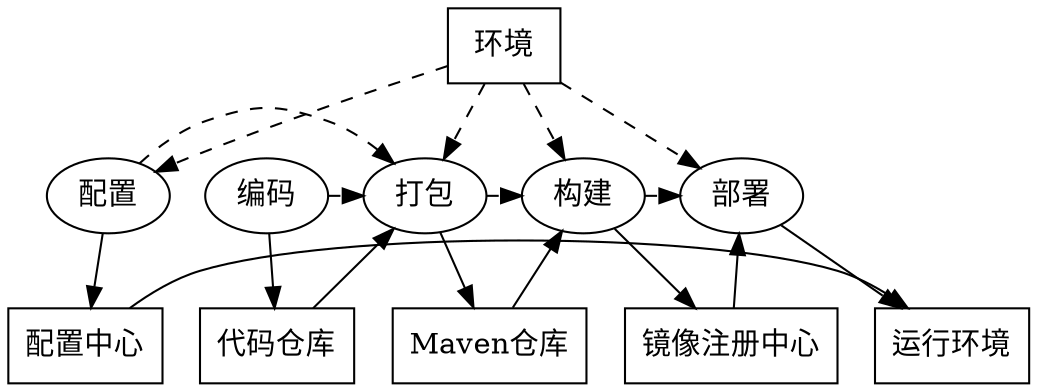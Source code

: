 digraph Pipeline {
    coding [label = "编码"];
    configuring [label = "配置"];
    packaging [label = "打包"];
    imaging [label = "构建"];
    deploying [label = "部署"];

    env [label = "环境" shape = "rect"];
    code_repo [label = "代码仓库" shape = "rect"];
    config [label = "配置中心" shape = "rect"];
    maven_repo [label = "Maven仓库" shape = "rect"];
    image_registry [label = "镜像注册中心" shape = "rect"];
    server [label = "运行环境" shape = "rect"];
    coding -> code_repo;
    configuring -> config;
    packaging -> maven_repo;
    imaging -> image_registry;
    deploying -> server;
    {rank = same; env}
    env -> packaging [style = "dashed"];
    env -> imaging [style = "dashed"];
    env -> configuring [style = "dashed"];
    env -> deploying [style = "dashed"];

    {rank = same; coding; configuring; packaging; imaging; deploying}
    {rank = same; code_repo; config; maven_repo; image_registry; server}
    coding -> packaging [style = "dashed"];
    configuring -> packaging [style = "dashed"];
    packaging -> imaging [style = "dashed"];
    imaging -> deploying [style = "dashed"];


    code_repo -> packaging;
    maven_repo -> imaging;
    image_registry -> deploying;
    config -> server;
}